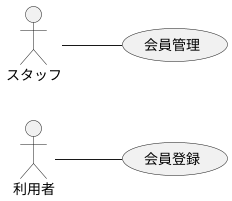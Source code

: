 @startuml BusinessUsecase

left to right direction

actor 利用者
actor スタッフ

利用者 -- (会員登録)
スタッフ -- (会員管理)

@enduml
